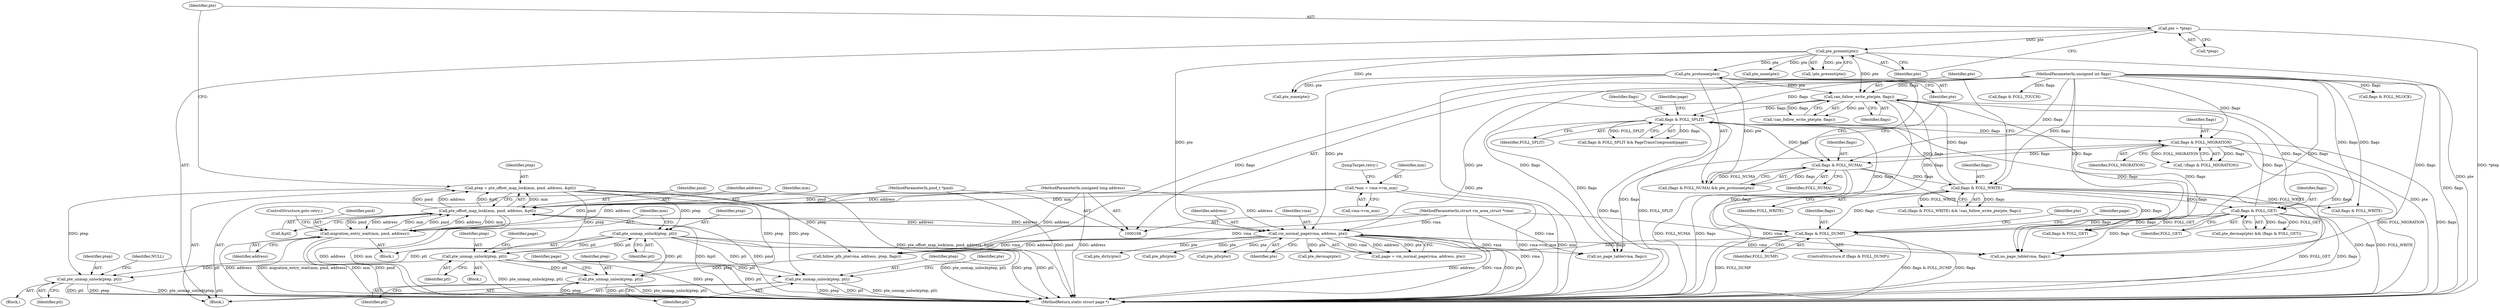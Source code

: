 digraph "0_linux_6b3a707736301c2128ca85ce85fb13f60b5e350a_4@pointer" {
"1000173" [label="(Call,pte_unmap_unlock(ptep, ptl))"];
"1000135" [label="(Call,ptep = pte_offset_map_lock(mm, pmd, address, &ptl))"];
"1000137" [label="(Call,pte_offset_map_lock(mm, pmd, address, &ptl))"];
"1000116" [label="(Call,*mm = vma->vm_mm)"];
"1000176" [label="(Call,migration_entry_wait(mm, pmd, address))"];
"1000111" [label="(MethodParameterIn,pmd_t *pmd)"];
"1000110" [label="(MethodParameterIn,unsigned long address)"];
"1000206" [label="(Call,vm_normal_page(vma, address, pte))"];
"1000109" [label="(MethodParameterIn,struct vm_area_struct *vma)"];
"1000186" [label="(Call,pte_protnone(pte))"];
"1000149" [label="(Call,pte_present(pte))"];
"1000143" [label="(Call,pte = *ptep)"];
"1000195" [label="(Call,can_follow_write_pte(pte, flags))"];
"1000191" [label="(Call,flags & FOLL_WRITE)"];
"1000183" [label="(Call,flags & FOLL_NUMA)"];
"1000281" [label="(Call,flags & FOLL_SPLIT)"];
"1000217" [label="(Call,flags & FOLL_GET)"];
"1000112" [label="(MethodParameterIn,unsigned int flags)"];
"1000245" [label="(Call,flags & FOLL_DUMP)"];
"1000156" [label="(Call,flags & FOLL_MIGRATION)"];
"1000290" [label="(Call,pte_unmap_unlock(ptep, ptl))"];
"1000173" [label="(Call,pte_unmap_unlock(ptep, ptl))"];
"1000199" [label="(Call,pte_unmap_unlock(ptep, ptl))"];
"1000376" [label="(Call,pte_unmap_unlock(ptep, ptl))"];
"1000382" [label="(Call,pte_unmap_unlock(ptep, ptl))"];
"1000292" [label="(Identifier,ptl)"];
"1000182" [label="(Call,(flags & FOLL_NUMA) && pte_protnone(pte))"];
"1000349" [label="(Call,flags & FOLL_MLOCK)"];
"1000258" [label="(Identifier,pte)"];
"1000151" [label="(Block,)"];
"1000186" [label="(Call,pte_protnone(pte))"];
"1000257" [label="(Call,pte_pfn(pte))"];
"1000137" [label="(Call,pte_offset_map_lock(mm, pmd, address, &ptl))"];
"1000380" [label="(Identifier,page)"];
"1000117" [label="(Identifier,mm)"];
"1000141" [label="(Call,&ptl)"];
"1000219" [label="(Identifier,FOLL_GET)"];
"1000156" [label="(Call,flags & FOLL_MIGRATION)"];
"1000290" [label="(Call,pte_unmap_unlock(ptep, ptl))"];
"1000118" [label="(Call,vma->vm_mm)"];
"1000178" [label="(Identifier,pmd)"];
"1000217" [label="(Call,flags & FOLL_GET)"];
"1000116" [label="(Call,*mm = vma->vm_mm)"];
"1000195" [label="(Call,can_follow_write_pte(pte, flags))"];
"1000179" [label="(Identifier,address)"];
"1000176" [label="(Call,migration_entry_wait(mm, pmd, address))"];
"1000114" [label="(Block,)"];
"1000132" [label="(Call,no_page_table(vma, flags))"];
"1000145" [label="(Call,*ptep)"];
"1000209" [label="(Identifier,pte)"];
"1000395" [label="(MethodReturn,static struct page *)"];
"1000144" [label="(Identifier,pte)"];
"1000247" [label="(Identifier,FOLL_DUMP)"];
"1000177" [label="(Identifier,mm)"];
"1000143" [label="(Call,pte = *ptep)"];
"1000291" [label="(Identifier,ptep)"];
"1000215" [label="(Call,pte_devmap(pte))"];
"1000206" [label="(Call,vm_normal_page(vma, address, pte))"];
"1000109" [label="(MethodParameterIn,struct vm_area_struct *vma)"];
"1000161" [label="(Call,pte_none(pte))"];
"1000136" [label="(Identifier,ptep)"];
"1000200" [label="(Identifier,ptep)"];
"1000245" [label="(Call,flags & FOLL_DUMP)"];
"1000149" [label="(Call,pte_present(pte))"];
"1000244" [label="(ControlStructure,if (flags & FOLL_DUMP))"];
"1000383" [label="(Identifier,ptep)"];
"1000192" [label="(Identifier,flags)"];
"1000378" [label="(Identifier,ptl)"];
"1000310" [label="(Call,flags & FOLL_GET)"];
"1000285" [label="(Identifier,page)"];
"1000387" [label="(Call,pte_none(pte))"];
"1000175" [label="(Identifier,ptl)"];
"1000250" [label="(Identifier,page)"];
"1000281" [label="(Call,flags & FOLL_SPLIT)"];
"1000294" [label="(Identifier,page)"];
"1000155" [label="(Call,!(flags & FOLL_MIGRATION))"];
"1000157" [label="(Identifier,flags)"];
"1000111" [label="(MethodParameterIn,pmd_t *pmd)"];
"1000204" [label="(Call,page = vm_normal_page(vma, address, pte))"];
"1000110" [label="(MethodParameterIn,unsigned long address)"];
"1000190" [label="(Call,(flags & FOLL_WRITE) && !can_follow_write_pte(pte, flags))"];
"1000148" [label="(Call,!pte_present(pte))"];
"1000376" [label="(Call,pte_unmap_unlock(ptep, ptl))"];
"1000183" [label="(Call,flags & FOLL_NUMA)"];
"1000282" [label="(Identifier,flags)"];
"1000269" [label="(Call,follow_pfn_pte(vma, address, ptep, flags))"];
"1000338" [label="(Call,pte_dirty(pte))"];
"1000283" [label="(Identifier,FOLL_SPLIT)"];
"1000280" [label="(Call,flags & FOLL_SPLIT && PageTransCompound(page))"];
"1000174" [label="(Identifier,ptep)"];
"1000150" [label="(Identifier,pte)"];
"1000158" [label="(Identifier,FOLL_MIGRATION)"];
"1000208" [label="(Identifier,address)"];
"1000384" [label="(Identifier,ptl)"];
"1000392" [label="(Call,no_page_table(vma, flags))"];
"1000327" [label="(Call,flags & FOLL_TOUCH)"];
"1000139" [label="(Identifier,pmd)"];
"1000197" [label="(Identifier,flags)"];
"1000388" [label="(Identifier,pte)"];
"1000382" [label="(Call,pte_unmap_unlock(ptep, ptl))"];
"1000198" [label="(Block,)"];
"1000196" [label="(Identifier,pte)"];
"1000246" [label="(Identifier,flags)"];
"1000191" [label="(Call,flags & FOLL_WRITE)"];
"1000194" [label="(Call,!can_follow_write_pte(pte, flags))"];
"1000180" [label="(ControlStructure,goto retry;)"];
"1000225" [label="(Call,pte_pfn(pte))"];
"1000140" [label="(Identifier,address)"];
"1000286" [label="(Block,)"];
"1000184" [label="(Identifier,flags)"];
"1000138" [label="(Identifier,mm)"];
"1000135" [label="(Call,ptep = pte_offset_map_lock(mm, pmd, address, &ptl))"];
"1000214" [label="(Call,pte_devmap(pte) && (flags & FOLL_GET))"];
"1000203" [label="(Identifier,NULL)"];
"1000207" [label="(Identifier,vma)"];
"1000125" [label="(JumpTarget,retry:)"];
"1000187" [label="(Identifier,pte)"];
"1000112" [label="(MethodParameterIn,unsigned int flags)"];
"1000377" [label="(Identifier,ptep)"];
"1000201" [label="(Identifier,ptl)"];
"1000173" [label="(Call,pte_unmap_unlock(ptep, ptl))"];
"1000333" [label="(Call,flags & FOLL_WRITE)"];
"1000218" [label="(Identifier,flags)"];
"1000185" [label="(Identifier,FOLL_NUMA)"];
"1000199" [label="(Call,pte_unmap_unlock(ptep, ptl))"];
"1000193" [label="(Identifier,FOLL_WRITE)"];
"1000173" -> "1000151"  [label="AST: "];
"1000173" -> "1000175"  [label="CFG: "];
"1000174" -> "1000173"  [label="AST: "];
"1000175" -> "1000173"  [label="AST: "];
"1000177" -> "1000173"  [label="CFG: "];
"1000173" -> "1000395"  [label="DDG: pte_unmap_unlock(ptep, ptl)"];
"1000173" -> "1000395"  [label="DDG: ptep"];
"1000173" -> "1000395"  [label="DDG: ptl"];
"1000135" -> "1000173"  [label="DDG: ptep"];
"1000290" -> "1000173"  [label="DDG: ptl"];
"1000173" -> "1000199"  [label="DDG: ptl"];
"1000173" -> "1000290"  [label="DDG: ptl"];
"1000173" -> "1000376"  [label="DDG: ptl"];
"1000173" -> "1000382"  [label="DDG: ptl"];
"1000135" -> "1000114"  [label="AST: "];
"1000135" -> "1000137"  [label="CFG: "];
"1000136" -> "1000135"  [label="AST: "];
"1000137" -> "1000135"  [label="AST: "];
"1000144" -> "1000135"  [label="CFG: "];
"1000135" -> "1000395"  [label="DDG: pte_offset_map_lock(mm, pmd, address, &ptl)"];
"1000137" -> "1000135"  [label="DDG: mm"];
"1000137" -> "1000135"  [label="DDG: pmd"];
"1000137" -> "1000135"  [label="DDG: address"];
"1000137" -> "1000135"  [label="DDG: &ptl"];
"1000135" -> "1000199"  [label="DDG: ptep"];
"1000135" -> "1000269"  [label="DDG: ptep"];
"1000135" -> "1000290"  [label="DDG: ptep"];
"1000135" -> "1000376"  [label="DDG: ptep"];
"1000135" -> "1000382"  [label="DDG: ptep"];
"1000137" -> "1000141"  [label="CFG: "];
"1000138" -> "1000137"  [label="AST: "];
"1000139" -> "1000137"  [label="AST: "];
"1000140" -> "1000137"  [label="AST: "];
"1000141" -> "1000137"  [label="AST: "];
"1000137" -> "1000395"  [label="DDG: &ptl"];
"1000137" -> "1000395"  [label="DDG: pmd"];
"1000137" -> "1000395"  [label="DDG: address"];
"1000137" -> "1000395"  [label="DDG: mm"];
"1000116" -> "1000137"  [label="DDG: mm"];
"1000176" -> "1000137"  [label="DDG: mm"];
"1000176" -> "1000137"  [label="DDG: pmd"];
"1000176" -> "1000137"  [label="DDG: address"];
"1000111" -> "1000137"  [label="DDG: pmd"];
"1000206" -> "1000137"  [label="DDG: address"];
"1000110" -> "1000137"  [label="DDG: address"];
"1000137" -> "1000176"  [label="DDG: mm"];
"1000137" -> "1000176"  [label="DDG: pmd"];
"1000137" -> "1000176"  [label="DDG: address"];
"1000137" -> "1000206"  [label="DDG: address"];
"1000116" -> "1000114"  [label="AST: "];
"1000116" -> "1000118"  [label="CFG: "];
"1000117" -> "1000116"  [label="AST: "];
"1000118" -> "1000116"  [label="AST: "];
"1000125" -> "1000116"  [label="CFG: "];
"1000116" -> "1000395"  [label="DDG: mm"];
"1000116" -> "1000395"  [label="DDG: vma->vm_mm"];
"1000176" -> "1000151"  [label="AST: "];
"1000176" -> "1000179"  [label="CFG: "];
"1000177" -> "1000176"  [label="AST: "];
"1000178" -> "1000176"  [label="AST: "];
"1000179" -> "1000176"  [label="AST: "];
"1000180" -> "1000176"  [label="CFG: "];
"1000176" -> "1000395"  [label="DDG: pmd"];
"1000176" -> "1000395"  [label="DDG: address"];
"1000176" -> "1000395"  [label="DDG: migration_entry_wait(mm, pmd, address)"];
"1000176" -> "1000395"  [label="DDG: mm"];
"1000111" -> "1000176"  [label="DDG: pmd"];
"1000110" -> "1000176"  [label="DDG: address"];
"1000111" -> "1000108"  [label="AST: "];
"1000111" -> "1000395"  [label="DDG: pmd"];
"1000110" -> "1000108"  [label="AST: "];
"1000110" -> "1000395"  [label="DDG: address"];
"1000110" -> "1000206"  [label="DDG: address"];
"1000110" -> "1000269"  [label="DDG: address"];
"1000206" -> "1000204"  [label="AST: "];
"1000206" -> "1000209"  [label="CFG: "];
"1000207" -> "1000206"  [label="AST: "];
"1000208" -> "1000206"  [label="AST: "];
"1000209" -> "1000206"  [label="AST: "];
"1000204" -> "1000206"  [label="CFG: "];
"1000206" -> "1000395"  [label="DDG: pte"];
"1000206" -> "1000395"  [label="DDG: address"];
"1000206" -> "1000395"  [label="DDG: vma"];
"1000206" -> "1000132"  [label="DDG: vma"];
"1000206" -> "1000204"  [label="DDG: vma"];
"1000206" -> "1000204"  [label="DDG: address"];
"1000206" -> "1000204"  [label="DDG: pte"];
"1000109" -> "1000206"  [label="DDG: vma"];
"1000186" -> "1000206"  [label="DDG: pte"];
"1000149" -> "1000206"  [label="DDG: pte"];
"1000195" -> "1000206"  [label="DDG: pte"];
"1000206" -> "1000215"  [label="DDG: pte"];
"1000206" -> "1000225"  [label="DDG: pte"];
"1000206" -> "1000257"  [label="DDG: pte"];
"1000206" -> "1000269"  [label="DDG: vma"];
"1000206" -> "1000269"  [label="DDG: address"];
"1000206" -> "1000338"  [label="DDG: pte"];
"1000206" -> "1000392"  [label="DDG: vma"];
"1000109" -> "1000108"  [label="AST: "];
"1000109" -> "1000395"  [label="DDG: vma"];
"1000109" -> "1000132"  [label="DDG: vma"];
"1000109" -> "1000269"  [label="DDG: vma"];
"1000109" -> "1000392"  [label="DDG: vma"];
"1000186" -> "1000182"  [label="AST: "];
"1000186" -> "1000187"  [label="CFG: "];
"1000187" -> "1000186"  [label="AST: "];
"1000182" -> "1000186"  [label="CFG: "];
"1000186" -> "1000395"  [label="DDG: pte"];
"1000186" -> "1000182"  [label="DDG: pte"];
"1000149" -> "1000186"  [label="DDG: pte"];
"1000186" -> "1000195"  [label="DDG: pte"];
"1000186" -> "1000387"  [label="DDG: pte"];
"1000149" -> "1000148"  [label="AST: "];
"1000149" -> "1000150"  [label="CFG: "];
"1000150" -> "1000149"  [label="AST: "];
"1000148" -> "1000149"  [label="CFG: "];
"1000149" -> "1000395"  [label="DDG: pte"];
"1000149" -> "1000148"  [label="DDG: pte"];
"1000143" -> "1000149"  [label="DDG: pte"];
"1000149" -> "1000161"  [label="DDG: pte"];
"1000149" -> "1000195"  [label="DDG: pte"];
"1000149" -> "1000387"  [label="DDG: pte"];
"1000143" -> "1000114"  [label="AST: "];
"1000143" -> "1000145"  [label="CFG: "];
"1000144" -> "1000143"  [label="AST: "];
"1000145" -> "1000143"  [label="AST: "];
"1000150" -> "1000143"  [label="CFG: "];
"1000143" -> "1000395"  [label="DDG: *ptep"];
"1000195" -> "1000194"  [label="AST: "];
"1000195" -> "1000197"  [label="CFG: "];
"1000196" -> "1000195"  [label="AST: "];
"1000197" -> "1000195"  [label="AST: "];
"1000194" -> "1000195"  [label="CFG: "];
"1000195" -> "1000395"  [label="DDG: flags"];
"1000195" -> "1000395"  [label="DDG: pte"];
"1000195" -> "1000194"  [label="DDG: pte"];
"1000195" -> "1000194"  [label="DDG: flags"];
"1000191" -> "1000195"  [label="DDG: flags"];
"1000112" -> "1000195"  [label="DDG: flags"];
"1000195" -> "1000217"  [label="DDG: flags"];
"1000195" -> "1000245"  [label="DDG: flags"];
"1000195" -> "1000281"  [label="DDG: flags"];
"1000195" -> "1000392"  [label="DDG: flags"];
"1000191" -> "1000190"  [label="AST: "];
"1000191" -> "1000193"  [label="CFG: "];
"1000192" -> "1000191"  [label="AST: "];
"1000193" -> "1000191"  [label="AST: "];
"1000196" -> "1000191"  [label="CFG: "];
"1000190" -> "1000191"  [label="CFG: "];
"1000191" -> "1000395"  [label="DDG: FOLL_WRITE"];
"1000191" -> "1000395"  [label="DDG: flags"];
"1000191" -> "1000190"  [label="DDG: flags"];
"1000191" -> "1000190"  [label="DDG: FOLL_WRITE"];
"1000183" -> "1000191"  [label="DDG: flags"];
"1000112" -> "1000191"  [label="DDG: flags"];
"1000191" -> "1000217"  [label="DDG: flags"];
"1000191" -> "1000245"  [label="DDG: flags"];
"1000191" -> "1000281"  [label="DDG: flags"];
"1000191" -> "1000333"  [label="DDG: FOLL_WRITE"];
"1000191" -> "1000392"  [label="DDG: flags"];
"1000183" -> "1000182"  [label="AST: "];
"1000183" -> "1000185"  [label="CFG: "];
"1000184" -> "1000183"  [label="AST: "];
"1000185" -> "1000183"  [label="AST: "];
"1000187" -> "1000183"  [label="CFG: "];
"1000182" -> "1000183"  [label="CFG: "];
"1000183" -> "1000395"  [label="DDG: FOLL_NUMA"];
"1000183" -> "1000395"  [label="DDG: flags"];
"1000183" -> "1000182"  [label="DDG: flags"];
"1000183" -> "1000182"  [label="DDG: FOLL_NUMA"];
"1000281" -> "1000183"  [label="DDG: flags"];
"1000156" -> "1000183"  [label="DDG: flags"];
"1000112" -> "1000183"  [label="DDG: flags"];
"1000183" -> "1000392"  [label="DDG: flags"];
"1000281" -> "1000280"  [label="AST: "];
"1000281" -> "1000283"  [label="CFG: "];
"1000282" -> "1000281"  [label="AST: "];
"1000283" -> "1000281"  [label="AST: "];
"1000285" -> "1000281"  [label="CFG: "];
"1000280" -> "1000281"  [label="CFG: "];
"1000281" -> "1000395"  [label="DDG: flags"];
"1000281" -> "1000395"  [label="DDG: FOLL_SPLIT"];
"1000281" -> "1000132"  [label="DDG: flags"];
"1000281" -> "1000156"  [label="DDG: flags"];
"1000281" -> "1000280"  [label="DDG: flags"];
"1000281" -> "1000280"  [label="DDG: FOLL_SPLIT"];
"1000217" -> "1000281"  [label="DDG: flags"];
"1000245" -> "1000281"  [label="DDG: flags"];
"1000112" -> "1000281"  [label="DDG: flags"];
"1000281" -> "1000310"  [label="DDG: flags"];
"1000217" -> "1000214"  [label="AST: "];
"1000217" -> "1000219"  [label="CFG: "];
"1000218" -> "1000217"  [label="AST: "];
"1000219" -> "1000217"  [label="AST: "];
"1000214" -> "1000217"  [label="CFG: "];
"1000217" -> "1000395"  [label="DDG: FOLL_GET"];
"1000217" -> "1000395"  [label="DDG: flags"];
"1000217" -> "1000214"  [label="DDG: flags"];
"1000217" -> "1000214"  [label="DDG: FOLL_GET"];
"1000112" -> "1000217"  [label="DDG: flags"];
"1000217" -> "1000245"  [label="DDG: flags"];
"1000217" -> "1000310"  [label="DDG: FOLL_GET"];
"1000217" -> "1000392"  [label="DDG: flags"];
"1000112" -> "1000108"  [label="AST: "];
"1000112" -> "1000395"  [label="DDG: flags"];
"1000112" -> "1000132"  [label="DDG: flags"];
"1000112" -> "1000156"  [label="DDG: flags"];
"1000112" -> "1000245"  [label="DDG: flags"];
"1000112" -> "1000269"  [label="DDG: flags"];
"1000112" -> "1000310"  [label="DDG: flags"];
"1000112" -> "1000327"  [label="DDG: flags"];
"1000112" -> "1000333"  [label="DDG: flags"];
"1000112" -> "1000349"  [label="DDG: flags"];
"1000112" -> "1000392"  [label="DDG: flags"];
"1000245" -> "1000244"  [label="AST: "];
"1000245" -> "1000247"  [label="CFG: "];
"1000246" -> "1000245"  [label="AST: "];
"1000247" -> "1000245"  [label="AST: "];
"1000250" -> "1000245"  [label="CFG: "];
"1000258" -> "1000245"  [label="CFG: "];
"1000245" -> "1000395"  [label="DDG: flags & FOLL_DUMP"];
"1000245" -> "1000395"  [label="DDG: flags"];
"1000245" -> "1000395"  [label="DDG: FOLL_DUMP"];
"1000245" -> "1000269"  [label="DDG: flags"];
"1000156" -> "1000155"  [label="AST: "];
"1000156" -> "1000158"  [label="CFG: "];
"1000157" -> "1000156"  [label="AST: "];
"1000158" -> "1000156"  [label="AST: "];
"1000155" -> "1000156"  [label="CFG: "];
"1000156" -> "1000395"  [label="DDG: flags"];
"1000156" -> "1000395"  [label="DDG: FOLL_MIGRATION"];
"1000156" -> "1000132"  [label="DDG: flags"];
"1000156" -> "1000155"  [label="DDG: flags"];
"1000156" -> "1000155"  [label="DDG: FOLL_MIGRATION"];
"1000156" -> "1000392"  [label="DDG: flags"];
"1000290" -> "1000286"  [label="AST: "];
"1000290" -> "1000292"  [label="CFG: "];
"1000291" -> "1000290"  [label="AST: "];
"1000292" -> "1000290"  [label="AST: "];
"1000294" -> "1000290"  [label="CFG: "];
"1000290" -> "1000395"  [label="DDG: ptep"];
"1000290" -> "1000395"  [label="DDG: ptl"];
"1000290" -> "1000395"  [label="DDG: pte_unmap_unlock(ptep, ptl)"];
"1000290" -> "1000199"  [label="DDG: ptl"];
"1000290" -> "1000376"  [label="DDG: ptl"];
"1000290" -> "1000382"  [label="DDG: ptl"];
"1000199" -> "1000198"  [label="AST: "];
"1000199" -> "1000201"  [label="CFG: "];
"1000200" -> "1000199"  [label="AST: "];
"1000201" -> "1000199"  [label="AST: "];
"1000203" -> "1000199"  [label="CFG: "];
"1000199" -> "1000395"  [label="DDG: ptl"];
"1000199" -> "1000395"  [label="DDG: ptep"];
"1000199" -> "1000395"  [label="DDG: pte_unmap_unlock(ptep, ptl)"];
"1000376" -> "1000114"  [label="AST: "];
"1000376" -> "1000378"  [label="CFG: "];
"1000377" -> "1000376"  [label="AST: "];
"1000378" -> "1000376"  [label="AST: "];
"1000380" -> "1000376"  [label="CFG: "];
"1000376" -> "1000395"  [label="DDG: pte_unmap_unlock(ptep, ptl)"];
"1000376" -> "1000395"  [label="DDG: ptep"];
"1000376" -> "1000395"  [label="DDG: ptl"];
"1000269" -> "1000376"  [label="DDG: ptep"];
"1000382" -> "1000114"  [label="AST: "];
"1000382" -> "1000384"  [label="CFG: "];
"1000383" -> "1000382"  [label="AST: "];
"1000384" -> "1000382"  [label="AST: "];
"1000388" -> "1000382"  [label="CFG: "];
"1000382" -> "1000395"  [label="DDG: ptep"];
"1000382" -> "1000395"  [label="DDG: ptl"];
"1000382" -> "1000395"  [label="DDG: pte_unmap_unlock(ptep, ptl)"];
}
